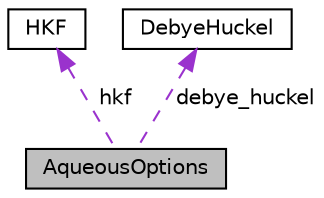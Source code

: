 digraph "AqueousOptions"
{
 // INTERACTIVE_SVG=YES
 // LATEX_PDF_SIZE
  edge [fontname="Helvetica",fontsize="10",labelfontname="Helvetica",labelfontsize="10"];
  node [fontname="Helvetica",fontsize="10",shape=record];
  Node1 [label="AqueousOptions",height=0.2,width=0.4,color="black", fillcolor="grey75", style="filled", fontcolor="black",tooltip="A type used to describe all options related to aqueous models."];
  Node2 -> Node1 [dir="back",color="darkorchid3",fontsize="10",style="dashed",label=" hkf" ,fontname="Helvetica"];
  Node2 [label="HKF",height=0.2,width=0.4,color="black", fillcolor="white", style="filled",URL="$structReaktoro_1_1global_1_1AqueousOptions_1_1HKF.html",tooltip="A type used to describe all options related to HKF model."];
  Node3 -> Node1 [dir="back",color="darkorchid3",fontsize="10",style="dashed",label=" debye_huckel" ,fontname="Helvetica"];
  Node3 [label="DebyeHuckel",height=0.2,width=0.4,color="black", fillcolor="white", style="filled",URL="$structReaktoro_1_1global_1_1AqueousOptions_1_1DebyeHuckel.html",tooltip="A type used to describe all options related to Debye-Huckel model."];
}
